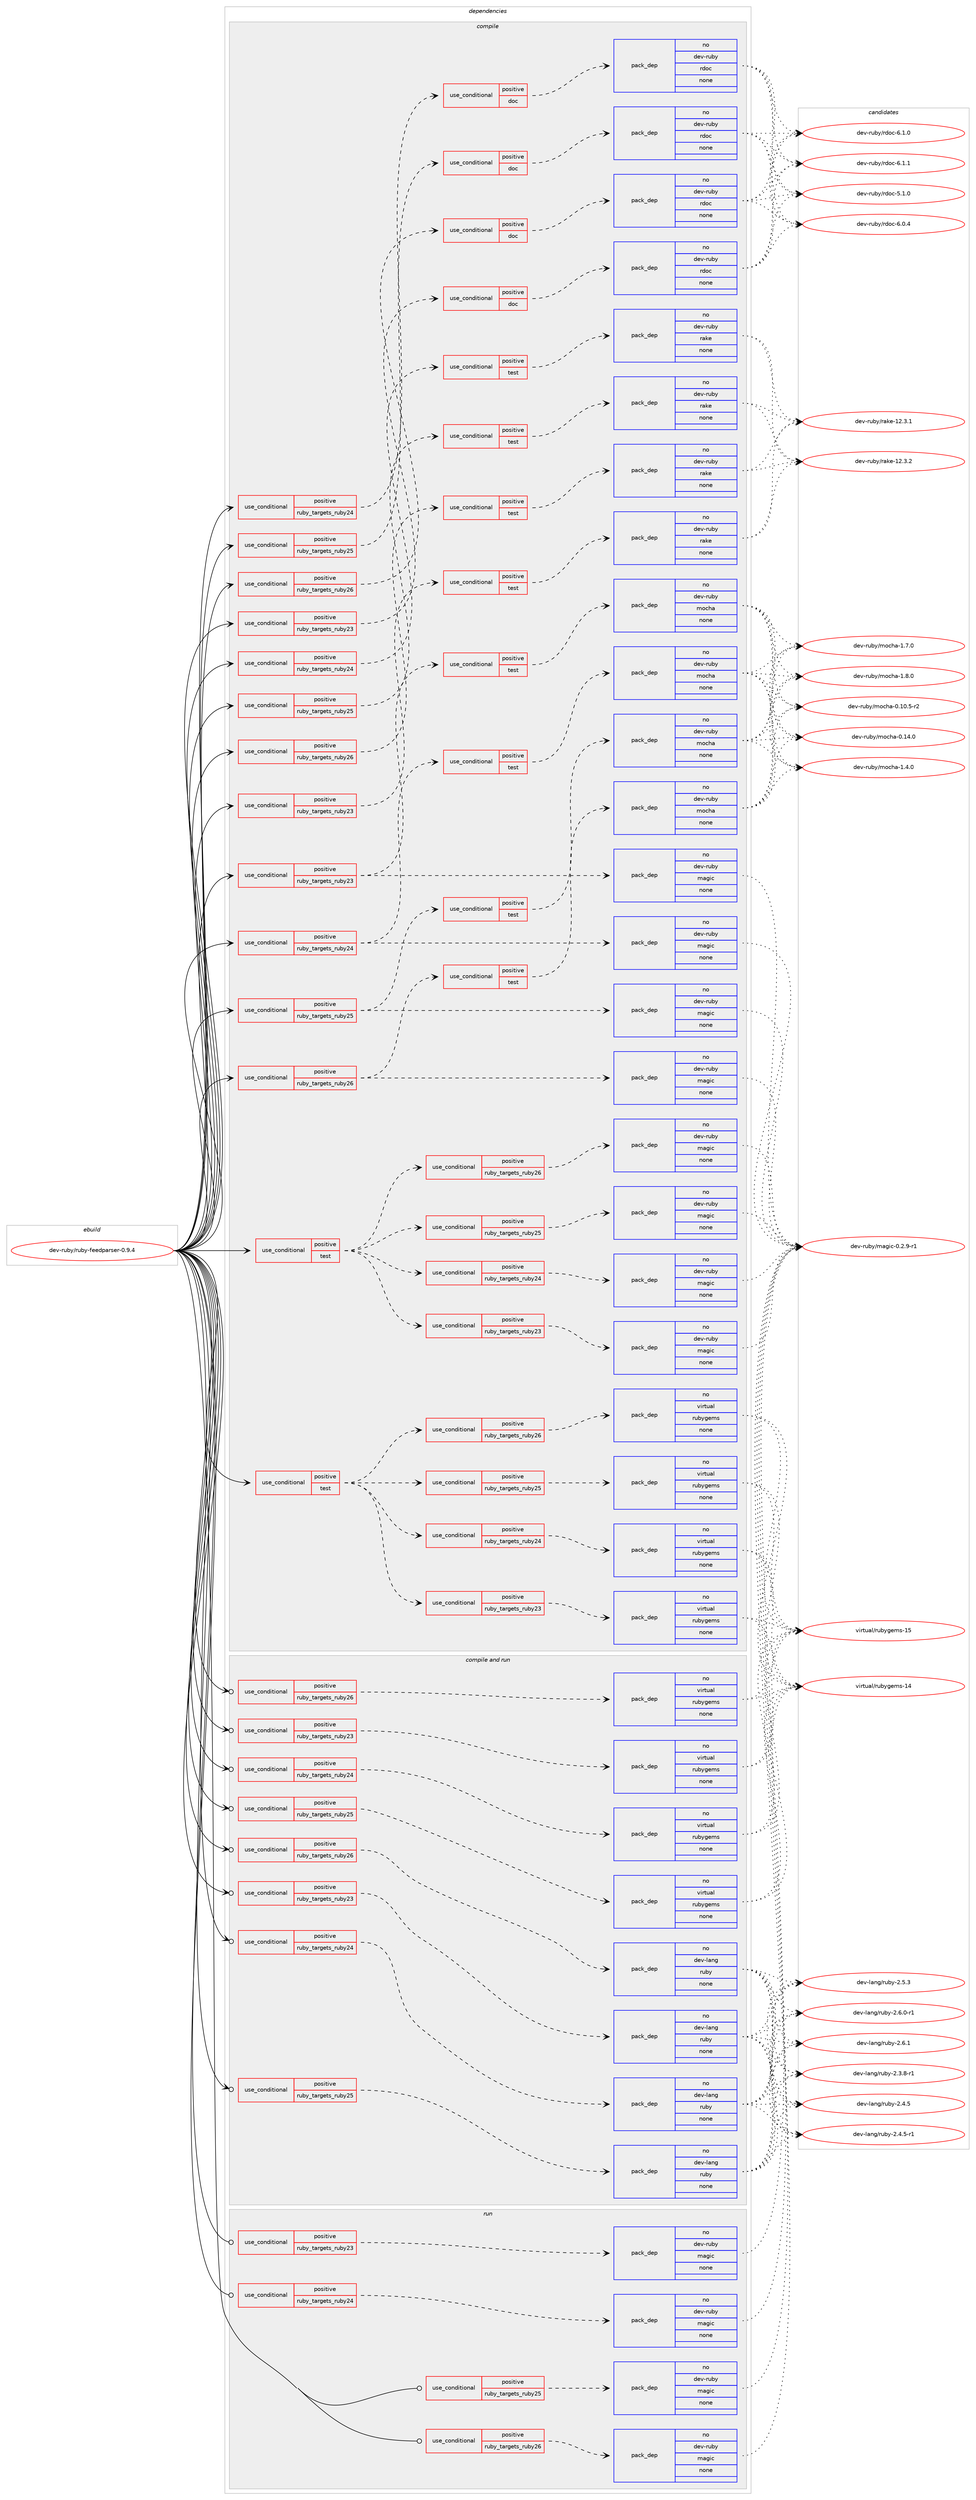digraph prolog {

# *************
# Graph options
# *************

newrank=true;
concentrate=true;
compound=true;
graph [rankdir=LR,fontname=Helvetica,fontsize=10,ranksep=1.5];#, ranksep=2.5, nodesep=0.2];
edge  [arrowhead=vee];
node  [fontname=Helvetica,fontsize=10];

# **********
# The ebuild
# **********

subgraph cluster_leftcol {
color=gray;
rank=same;
label=<<i>ebuild</i>>;
id [label="dev-ruby/ruby-feedparser-0.9.4", color=red, width=4, href="../dev-ruby/ruby-feedparser-0.9.4.svg"];
}

# ****************
# The dependencies
# ****************

subgraph cluster_midcol {
color=gray;
label=<<i>dependencies</i>>;
subgraph cluster_compile {
fillcolor="#eeeeee";
style=filled;
label=<<i>compile</i>>;
subgraph cond414966 {
dependency1522633 [label=<<TABLE BORDER="0" CELLBORDER="1" CELLSPACING="0" CELLPADDING="4"><TR><TD ROWSPAN="3" CELLPADDING="10">use_conditional</TD></TR><TR><TD>positive</TD></TR><TR><TD>ruby_targets_ruby23</TD></TR></TABLE>>, shape=none, color=red];
subgraph cond414967 {
dependency1522634 [label=<<TABLE BORDER="0" CELLBORDER="1" CELLSPACING="0" CELLPADDING="4"><TR><TD ROWSPAN="3" CELLPADDING="10">use_conditional</TD></TR><TR><TD>positive</TD></TR><TR><TD>doc</TD></TR></TABLE>>, shape=none, color=red];
subgraph pack1084161 {
dependency1522635 [label=<<TABLE BORDER="0" CELLBORDER="1" CELLSPACING="0" CELLPADDING="4" WIDTH="220"><TR><TD ROWSPAN="6" CELLPADDING="30">pack_dep</TD></TR><TR><TD WIDTH="110">no</TD></TR><TR><TD>dev-ruby</TD></TR><TR><TD>rdoc</TD></TR><TR><TD>none</TD></TR><TR><TD></TD></TR></TABLE>>, shape=none, color=blue];
}
dependency1522634:e -> dependency1522635:w [weight=20,style="dashed",arrowhead="vee"];
}
dependency1522633:e -> dependency1522634:w [weight=20,style="dashed",arrowhead="vee"];
}
id:e -> dependency1522633:w [weight=20,style="solid",arrowhead="vee"];
subgraph cond414968 {
dependency1522636 [label=<<TABLE BORDER="0" CELLBORDER="1" CELLSPACING="0" CELLPADDING="4"><TR><TD ROWSPAN="3" CELLPADDING="10">use_conditional</TD></TR><TR><TD>positive</TD></TR><TR><TD>ruby_targets_ruby23</TD></TR></TABLE>>, shape=none, color=red];
subgraph cond414969 {
dependency1522637 [label=<<TABLE BORDER="0" CELLBORDER="1" CELLSPACING="0" CELLPADDING="4"><TR><TD ROWSPAN="3" CELLPADDING="10">use_conditional</TD></TR><TR><TD>positive</TD></TR><TR><TD>test</TD></TR></TABLE>>, shape=none, color=red];
subgraph pack1084162 {
dependency1522638 [label=<<TABLE BORDER="0" CELLBORDER="1" CELLSPACING="0" CELLPADDING="4" WIDTH="220"><TR><TD ROWSPAN="6" CELLPADDING="30">pack_dep</TD></TR><TR><TD WIDTH="110">no</TD></TR><TR><TD>dev-ruby</TD></TR><TR><TD>rake</TD></TR><TR><TD>none</TD></TR><TR><TD></TD></TR></TABLE>>, shape=none, color=blue];
}
dependency1522637:e -> dependency1522638:w [weight=20,style="dashed",arrowhead="vee"];
}
dependency1522636:e -> dependency1522637:w [weight=20,style="dashed",arrowhead="vee"];
}
id:e -> dependency1522636:w [weight=20,style="solid",arrowhead="vee"];
subgraph cond414970 {
dependency1522639 [label=<<TABLE BORDER="0" CELLBORDER="1" CELLSPACING="0" CELLPADDING="4"><TR><TD ROWSPAN="3" CELLPADDING="10">use_conditional</TD></TR><TR><TD>positive</TD></TR><TR><TD>ruby_targets_ruby23</TD></TR></TABLE>>, shape=none, color=red];
subgraph pack1084163 {
dependency1522640 [label=<<TABLE BORDER="0" CELLBORDER="1" CELLSPACING="0" CELLPADDING="4" WIDTH="220"><TR><TD ROWSPAN="6" CELLPADDING="30">pack_dep</TD></TR><TR><TD WIDTH="110">no</TD></TR><TR><TD>dev-ruby</TD></TR><TR><TD>magic</TD></TR><TR><TD>none</TD></TR><TR><TD></TD></TR></TABLE>>, shape=none, color=blue];
}
dependency1522639:e -> dependency1522640:w [weight=20,style="dashed",arrowhead="vee"];
subgraph cond414971 {
dependency1522641 [label=<<TABLE BORDER="0" CELLBORDER="1" CELLSPACING="0" CELLPADDING="4"><TR><TD ROWSPAN="3" CELLPADDING="10">use_conditional</TD></TR><TR><TD>positive</TD></TR><TR><TD>test</TD></TR></TABLE>>, shape=none, color=red];
subgraph pack1084164 {
dependency1522642 [label=<<TABLE BORDER="0" CELLBORDER="1" CELLSPACING="0" CELLPADDING="4" WIDTH="220"><TR><TD ROWSPAN="6" CELLPADDING="30">pack_dep</TD></TR><TR><TD WIDTH="110">no</TD></TR><TR><TD>dev-ruby</TD></TR><TR><TD>mocha</TD></TR><TR><TD>none</TD></TR><TR><TD></TD></TR></TABLE>>, shape=none, color=blue];
}
dependency1522641:e -> dependency1522642:w [weight=20,style="dashed",arrowhead="vee"];
}
dependency1522639:e -> dependency1522641:w [weight=20,style="dashed",arrowhead="vee"];
}
id:e -> dependency1522639:w [weight=20,style="solid",arrowhead="vee"];
subgraph cond414972 {
dependency1522643 [label=<<TABLE BORDER="0" CELLBORDER="1" CELLSPACING="0" CELLPADDING="4"><TR><TD ROWSPAN="3" CELLPADDING="10">use_conditional</TD></TR><TR><TD>positive</TD></TR><TR><TD>ruby_targets_ruby24</TD></TR></TABLE>>, shape=none, color=red];
subgraph cond414973 {
dependency1522644 [label=<<TABLE BORDER="0" CELLBORDER="1" CELLSPACING="0" CELLPADDING="4"><TR><TD ROWSPAN="3" CELLPADDING="10">use_conditional</TD></TR><TR><TD>positive</TD></TR><TR><TD>doc</TD></TR></TABLE>>, shape=none, color=red];
subgraph pack1084165 {
dependency1522645 [label=<<TABLE BORDER="0" CELLBORDER="1" CELLSPACING="0" CELLPADDING="4" WIDTH="220"><TR><TD ROWSPAN="6" CELLPADDING="30">pack_dep</TD></TR><TR><TD WIDTH="110">no</TD></TR><TR><TD>dev-ruby</TD></TR><TR><TD>rdoc</TD></TR><TR><TD>none</TD></TR><TR><TD></TD></TR></TABLE>>, shape=none, color=blue];
}
dependency1522644:e -> dependency1522645:w [weight=20,style="dashed",arrowhead="vee"];
}
dependency1522643:e -> dependency1522644:w [weight=20,style="dashed",arrowhead="vee"];
}
id:e -> dependency1522643:w [weight=20,style="solid",arrowhead="vee"];
subgraph cond414974 {
dependency1522646 [label=<<TABLE BORDER="0" CELLBORDER="1" CELLSPACING="0" CELLPADDING="4"><TR><TD ROWSPAN="3" CELLPADDING="10">use_conditional</TD></TR><TR><TD>positive</TD></TR><TR><TD>ruby_targets_ruby24</TD></TR></TABLE>>, shape=none, color=red];
subgraph cond414975 {
dependency1522647 [label=<<TABLE BORDER="0" CELLBORDER="1" CELLSPACING="0" CELLPADDING="4"><TR><TD ROWSPAN="3" CELLPADDING="10">use_conditional</TD></TR><TR><TD>positive</TD></TR><TR><TD>test</TD></TR></TABLE>>, shape=none, color=red];
subgraph pack1084166 {
dependency1522648 [label=<<TABLE BORDER="0" CELLBORDER="1" CELLSPACING="0" CELLPADDING="4" WIDTH="220"><TR><TD ROWSPAN="6" CELLPADDING="30">pack_dep</TD></TR><TR><TD WIDTH="110">no</TD></TR><TR><TD>dev-ruby</TD></TR><TR><TD>rake</TD></TR><TR><TD>none</TD></TR><TR><TD></TD></TR></TABLE>>, shape=none, color=blue];
}
dependency1522647:e -> dependency1522648:w [weight=20,style="dashed",arrowhead="vee"];
}
dependency1522646:e -> dependency1522647:w [weight=20,style="dashed",arrowhead="vee"];
}
id:e -> dependency1522646:w [weight=20,style="solid",arrowhead="vee"];
subgraph cond414976 {
dependency1522649 [label=<<TABLE BORDER="0" CELLBORDER="1" CELLSPACING="0" CELLPADDING="4"><TR><TD ROWSPAN="3" CELLPADDING="10">use_conditional</TD></TR><TR><TD>positive</TD></TR><TR><TD>ruby_targets_ruby24</TD></TR></TABLE>>, shape=none, color=red];
subgraph pack1084167 {
dependency1522650 [label=<<TABLE BORDER="0" CELLBORDER="1" CELLSPACING="0" CELLPADDING="4" WIDTH="220"><TR><TD ROWSPAN="6" CELLPADDING="30">pack_dep</TD></TR><TR><TD WIDTH="110">no</TD></TR><TR><TD>dev-ruby</TD></TR><TR><TD>magic</TD></TR><TR><TD>none</TD></TR><TR><TD></TD></TR></TABLE>>, shape=none, color=blue];
}
dependency1522649:e -> dependency1522650:w [weight=20,style="dashed",arrowhead="vee"];
subgraph cond414977 {
dependency1522651 [label=<<TABLE BORDER="0" CELLBORDER="1" CELLSPACING="0" CELLPADDING="4"><TR><TD ROWSPAN="3" CELLPADDING="10">use_conditional</TD></TR><TR><TD>positive</TD></TR><TR><TD>test</TD></TR></TABLE>>, shape=none, color=red];
subgraph pack1084168 {
dependency1522652 [label=<<TABLE BORDER="0" CELLBORDER="1" CELLSPACING="0" CELLPADDING="4" WIDTH="220"><TR><TD ROWSPAN="6" CELLPADDING="30">pack_dep</TD></TR><TR><TD WIDTH="110">no</TD></TR><TR><TD>dev-ruby</TD></TR><TR><TD>mocha</TD></TR><TR><TD>none</TD></TR><TR><TD></TD></TR></TABLE>>, shape=none, color=blue];
}
dependency1522651:e -> dependency1522652:w [weight=20,style="dashed",arrowhead="vee"];
}
dependency1522649:e -> dependency1522651:w [weight=20,style="dashed",arrowhead="vee"];
}
id:e -> dependency1522649:w [weight=20,style="solid",arrowhead="vee"];
subgraph cond414978 {
dependency1522653 [label=<<TABLE BORDER="0" CELLBORDER="1" CELLSPACING="0" CELLPADDING="4"><TR><TD ROWSPAN="3" CELLPADDING="10">use_conditional</TD></TR><TR><TD>positive</TD></TR><TR><TD>ruby_targets_ruby25</TD></TR></TABLE>>, shape=none, color=red];
subgraph cond414979 {
dependency1522654 [label=<<TABLE BORDER="0" CELLBORDER="1" CELLSPACING="0" CELLPADDING="4"><TR><TD ROWSPAN="3" CELLPADDING="10">use_conditional</TD></TR><TR><TD>positive</TD></TR><TR><TD>doc</TD></TR></TABLE>>, shape=none, color=red];
subgraph pack1084169 {
dependency1522655 [label=<<TABLE BORDER="0" CELLBORDER="1" CELLSPACING="0" CELLPADDING="4" WIDTH="220"><TR><TD ROWSPAN="6" CELLPADDING="30">pack_dep</TD></TR><TR><TD WIDTH="110">no</TD></TR><TR><TD>dev-ruby</TD></TR><TR><TD>rdoc</TD></TR><TR><TD>none</TD></TR><TR><TD></TD></TR></TABLE>>, shape=none, color=blue];
}
dependency1522654:e -> dependency1522655:w [weight=20,style="dashed",arrowhead="vee"];
}
dependency1522653:e -> dependency1522654:w [weight=20,style="dashed",arrowhead="vee"];
}
id:e -> dependency1522653:w [weight=20,style="solid",arrowhead="vee"];
subgraph cond414980 {
dependency1522656 [label=<<TABLE BORDER="0" CELLBORDER="1" CELLSPACING="0" CELLPADDING="4"><TR><TD ROWSPAN="3" CELLPADDING="10">use_conditional</TD></TR><TR><TD>positive</TD></TR><TR><TD>ruby_targets_ruby25</TD></TR></TABLE>>, shape=none, color=red];
subgraph cond414981 {
dependency1522657 [label=<<TABLE BORDER="0" CELLBORDER="1" CELLSPACING="0" CELLPADDING="4"><TR><TD ROWSPAN="3" CELLPADDING="10">use_conditional</TD></TR><TR><TD>positive</TD></TR><TR><TD>test</TD></TR></TABLE>>, shape=none, color=red];
subgraph pack1084170 {
dependency1522658 [label=<<TABLE BORDER="0" CELLBORDER="1" CELLSPACING="0" CELLPADDING="4" WIDTH="220"><TR><TD ROWSPAN="6" CELLPADDING="30">pack_dep</TD></TR><TR><TD WIDTH="110">no</TD></TR><TR><TD>dev-ruby</TD></TR><TR><TD>rake</TD></TR><TR><TD>none</TD></TR><TR><TD></TD></TR></TABLE>>, shape=none, color=blue];
}
dependency1522657:e -> dependency1522658:w [weight=20,style="dashed",arrowhead="vee"];
}
dependency1522656:e -> dependency1522657:w [weight=20,style="dashed",arrowhead="vee"];
}
id:e -> dependency1522656:w [weight=20,style="solid",arrowhead="vee"];
subgraph cond414982 {
dependency1522659 [label=<<TABLE BORDER="0" CELLBORDER="1" CELLSPACING="0" CELLPADDING="4"><TR><TD ROWSPAN="3" CELLPADDING="10">use_conditional</TD></TR><TR><TD>positive</TD></TR><TR><TD>ruby_targets_ruby25</TD></TR></TABLE>>, shape=none, color=red];
subgraph pack1084171 {
dependency1522660 [label=<<TABLE BORDER="0" CELLBORDER="1" CELLSPACING="0" CELLPADDING="4" WIDTH="220"><TR><TD ROWSPAN="6" CELLPADDING="30">pack_dep</TD></TR><TR><TD WIDTH="110">no</TD></TR><TR><TD>dev-ruby</TD></TR><TR><TD>magic</TD></TR><TR><TD>none</TD></TR><TR><TD></TD></TR></TABLE>>, shape=none, color=blue];
}
dependency1522659:e -> dependency1522660:w [weight=20,style="dashed",arrowhead="vee"];
subgraph cond414983 {
dependency1522661 [label=<<TABLE BORDER="0" CELLBORDER="1" CELLSPACING="0" CELLPADDING="4"><TR><TD ROWSPAN="3" CELLPADDING="10">use_conditional</TD></TR><TR><TD>positive</TD></TR><TR><TD>test</TD></TR></TABLE>>, shape=none, color=red];
subgraph pack1084172 {
dependency1522662 [label=<<TABLE BORDER="0" CELLBORDER="1" CELLSPACING="0" CELLPADDING="4" WIDTH="220"><TR><TD ROWSPAN="6" CELLPADDING="30">pack_dep</TD></TR><TR><TD WIDTH="110">no</TD></TR><TR><TD>dev-ruby</TD></TR><TR><TD>mocha</TD></TR><TR><TD>none</TD></TR><TR><TD></TD></TR></TABLE>>, shape=none, color=blue];
}
dependency1522661:e -> dependency1522662:w [weight=20,style="dashed",arrowhead="vee"];
}
dependency1522659:e -> dependency1522661:w [weight=20,style="dashed",arrowhead="vee"];
}
id:e -> dependency1522659:w [weight=20,style="solid",arrowhead="vee"];
subgraph cond414984 {
dependency1522663 [label=<<TABLE BORDER="0" CELLBORDER="1" CELLSPACING="0" CELLPADDING="4"><TR><TD ROWSPAN="3" CELLPADDING="10">use_conditional</TD></TR><TR><TD>positive</TD></TR><TR><TD>ruby_targets_ruby26</TD></TR></TABLE>>, shape=none, color=red];
subgraph cond414985 {
dependency1522664 [label=<<TABLE BORDER="0" CELLBORDER="1" CELLSPACING="0" CELLPADDING="4"><TR><TD ROWSPAN="3" CELLPADDING="10">use_conditional</TD></TR><TR><TD>positive</TD></TR><TR><TD>doc</TD></TR></TABLE>>, shape=none, color=red];
subgraph pack1084173 {
dependency1522665 [label=<<TABLE BORDER="0" CELLBORDER="1" CELLSPACING="0" CELLPADDING="4" WIDTH="220"><TR><TD ROWSPAN="6" CELLPADDING="30">pack_dep</TD></TR><TR><TD WIDTH="110">no</TD></TR><TR><TD>dev-ruby</TD></TR><TR><TD>rdoc</TD></TR><TR><TD>none</TD></TR><TR><TD></TD></TR></TABLE>>, shape=none, color=blue];
}
dependency1522664:e -> dependency1522665:w [weight=20,style="dashed",arrowhead="vee"];
}
dependency1522663:e -> dependency1522664:w [weight=20,style="dashed",arrowhead="vee"];
}
id:e -> dependency1522663:w [weight=20,style="solid",arrowhead="vee"];
subgraph cond414986 {
dependency1522666 [label=<<TABLE BORDER="0" CELLBORDER="1" CELLSPACING="0" CELLPADDING="4"><TR><TD ROWSPAN="3" CELLPADDING="10">use_conditional</TD></TR><TR><TD>positive</TD></TR><TR><TD>ruby_targets_ruby26</TD></TR></TABLE>>, shape=none, color=red];
subgraph cond414987 {
dependency1522667 [label=<<TABLE BORDER="0" CELLBORDER="1" CELLSPACING="0" CELLPADDING="4"><TR><TD ROWSPAN="3" CELLPADDING="10">use_conditional</TD></TR><TR><TD>positive</TD></TR><TR><TD>test</TD></TR></TABLE>>, shape=none, color=red];
subgraph pack1084174 {
dependency1522668 [label=<<TABLE BORDER="0" CELLBORDER="1" CELLSPACING="0" CELLPADDING="4" WIDTH="220"><TR><TD ROWSPAN="6" CELLPADDING="30">pack_dep</TD></TR><TR><TD WIDTH="110">no</TD></TR><TR><TD>dev-ruby</TD></TR><TR><TD>rake</TD></TR><TR><TD>none</TD></TR><TR><TD></TD></TR></TABLE>>, shape=none, color=blue];
}
dependency1522667:e -> dependency1522668:w [weight=20,style="dashed",arrowhead="vee"];
}
dependency1522666:e -> dependency1522667:w [weight=20,style="dashed",arrowhead="vee"];
}
id:e -> dependency1522666:w [weight=20,style="solid",arrowhead="vee"];
subgraph cond414988 {
dependency1522669 [label=<<TABLE BORDER="0" CELLBORDER="1" CELLSPACING="0" CELLPADDING="4"><TR><TD ROWSPAN="3" CELLPADDING="10">use_conditional</TD></TR><TR><TD>positive</TD></TR><TR><TD>ruby_targets_ruby26</TD></TR></TABLE>>, shape=none, color=red];
subgraph pack1084175 {
dependency1522670 [label=<<TABLE BORDER="0" CELLBORDER="1" CELLSPACING="0" CELLPADDING="4" WIDTH="220"><TR><TD ROWSPAN="6" CELLPADDING="30">pack_dep</TD></TR><TR><TD WIDTH="110">no</TD></TR><TR><TD>dev-ruby</TD></TR><TR><TD>magic</TD></TR><TR><TD>none</TD></TR><TR><TD></TD></TR></TABLE>>, shape=none, color=blue];
}
dependency1522669:e -> dependency1522670:w [weight=20,style="dashed",arrowhead="vee"];
subgraph cond414989 {
dependency1522671 [label=<<TABLE BORDER="0" CELLBORDER="1" CELLSPACING="0" CELLPADDING="4"><TR><TD ROWSPAN="3" CELLPADDING="10">use_conditional</TD></TR><TR><TD>positive</TD></TR><TR><TD>test</TD></TR></TABLE>>, shape=none, color=red];
subgraph pack1084176 {
dependency1522672 [label=<<TABLE BORDER="0" CELLBORDER="1" CELLSPACING="0" CELLPADDING="4" WIDTH="220"><TR><TD ROWSPAN="6" CELLPADDING="30">pack_dep</TD></TR><TR><TD WIDTH="110">no</TD></TR><TR><TD>dev-ruby</TD></TR><TR><TD>mocha</TD></TR><TR><TD>none</TD></TR><TR><TD></TD></TR></TABLE>>, shape=none, color=blue];
}
dependency1522671:e -> dependency1522672:w [weight=20,style="dashed",arrowhead="vee"];
}
dependency1522669:e -> dependency1522671:w [weight=20,style="dashed",arrowhead="vee"];
}
id:e -> dependency1522669:w [weight=20,style="solid",arrowhead="vee"];
subgraph cond414990 {
dependency1522673 [label=<<TABLE BORDER="0" CELLBORDER="1" CELLSPACING="0" CELLPADDING="4"><TR><TD ROWSPAN="3" CELLPADDING="10">use_conditional</TD></TR><TR><TD>positive</TD></TR><TR><TD>test</TD></TR></TABLE>>, shape=none, color=red];
subgraph cond414991 {
dependency1522674 [label=<<TABLE BORDER="0" CELLBORDER="1" CELLSPACING="0" CELLPADDING="4"><TR><TD ROWSPAN="3" CELLPADDING="10">use_conditional</TD></TR><TR><TD>positive</TD></TR><TR><TD>ruby_targets_ruby23</TD></TR></TABLE>>, shape=none, color=red];
subgraph pack1084177 {
dependency1522675 [label=<<TABLE BORDER="0" CELLBORDER="1" CELLSPACING="0" CELLPADDING="4" WIDTH="220"><TR><TD ROWSPAN="6" CELLPADDING="30">pack_dep</TD></TR><TR><TD WIDTH="110">no</TD></TR><TR><TD>dev-ruby</TD></TR><TR><TD>magic</TD></TR><TR><TD>none</TD></TR><TR><TD></TD></TR></TABLE>>, shape=none, color=blue];
}
dependency1522674:e -> dependency1522675:w [weight=20,style="dashed",arrowhead="vee"];
}
dependency1522673:e -> dependency1522674:w [weight=20,style="dashed",arrowhead="vee"];
subgraph cond414992 {
dependency1522676 [label=<<TABLE BORDER="0" CELLBORDER="1" CELLSPACING="0" CELLPADDING="4"><TR><TD ROWSPAN="3" CELLPADDING="10">use_conditional</TD></TR><TR><TD>positive</TD></TR><TR><TD>ruby_targets_ruby24</TD></TR></TABLE>>, shape=none, color=red];
subgraph pack1084178 {
dependency1522677 [label=<<TABLE BORDER="0" CELLBORDER="1" CELLSPACING="0" CELLPADDING="4" WIDTH="220"><TR><TD ROWSPAN="6" CELLPADDING="30">pack_dep</TD></TR><TR><TD WIDTH="110">no</TD></TR><TR><TD>dev-ruby</TD></TR><TR><TD>magic</TD></TR><TR><TD>none</TD></TR><TR><TD></TD></TR></TABLE>>, shape=none, color=blue];
}
dependency1522676:e -> dependency1522677:w [weight=20,style="dashed",arrowhead="vee"];
}
dependency1522673:e -> dependency1522676:w [weight=20,style="dashed",arrowhead="vee"];
subgraph cond414993 {
dependency1522678 [label=<<TABLE BORDER="0" CELLBORDER="1" CELLSPACING="0" CELLPADDING="4"><TR><TD ROWSPAN="3" CELLPADDING="10">use_conditional</TD></TR><TR><TD>positive</TD></TR><TR><TD>ruby_targets_ruby25</TD></TR></TABLE>>, shape=none, color=red];
subgraph pack1084179 {
dependency1522679 [label=<<TABLE BORDER="0" CELLBORDER="1" CELLSPACING="0" CELLPADDING="4" WIDTH="220"><TR><TD ROWSPAN="6" CELLPADDING="30">pack_dep</TD></TR><TR><TD WIDTH="110">no</TD></TR><TR><TD>dev-ruby</TD></TR><TR><TD>magic</TD></TR><TR><TD>none</TD></TR><TR><TD></TD></TR></TABLE>>, shape=none, color=blue];
}
dependency1522678:e -> dependency1522679:w [weight=20,style="dashed",arrowhead="vee"];
}
dependency1522673:e -> dependency1522678:w [weight=20,style="dashed",arrowhead="vee"];
subgraph cond414994 {
dependency1522680 [label=<<TABLE BORDER="0" CELLBORDER="1" CELLSPACING="0" CELLPADDING="4"><TR><TD ROWSPAN="3" CELLPADDING="10">use_conditional</TD></TR><TR><TD>positive</TD></TR><TR><TD>ruby_targets_ruby26</TD></TR></TABLE>>, shape=none, color=red];
subgraph pack1084180 {
dependency1522681 [label=<<TABLE BORDER="0" CELLBORDER="1" CELLSPACING="0" CELLPADDING="4" WIDTH="220"><TR><TD ROWSPAN="6" CELLPADDING="30">pack_dep</TD></TR><TR><TD WIDTH="110">no</TD></TR><TR><TD>dev-ruby</TD></TR><TR><TD>magic</TD></TR><TR><TD>none</TD></TR><TR><TD></TD></TR></TABLE>>, shape=none, color=blue];
}
dependency1522680:e -> dependency1522681:w [weight=20,style="dashed",arrowhead="vee"];
}
dependency1522673:e -> dependency1522680:w [weight=20,style="dashed",arrowhead="vee"];
}
id:e -> dependency1522673:w [weight=20,style="solid",arrowhead="vee"];
subgraph cond414995 {
dependency1522682 [label=<<TABLE BORDER="0" CELLBORDER="1" CELLSPACING="0" CELLPADDING="4"><TR><TD ROWSPAN="3" CELLPADDING="10">use_conditional</TD></TR><TR><TD>positive</TD></TR><TR><TD>test</TD></TR></TABLE>>, shape=none, color=red];
subgraph cond414996 {
dependency1522683 [label=<<TABLE BORDER="0" CELLBORDER="1" CELLSPACING="0" CELLPADDING="4"><TR><TD ROWSPAN="3" CELLPADDING="10">use_conditional</TD></TR><TR><TD>positive</TD></TR><TR><TD>ruby_targets_ruby23</TD></TR></TABLE>>, shape=none, color=red];
subgraph pack1084181 {
dependency1522684 [label=<<TABLE BORDER="0" CELLBORDER="1" CELLSPACING="0" CELLPADDING="4" WIDTH="220"><TR><TD ROWSPAN="6" CELLPADDING="30">pack_dep</TD></TR><TR><TD WIDTH="110">no</TD></TR><TR><TD>virtual</TD></TR><TR><TD>rubygems</TD></TR><TR><TD>none</TD></TR><TR><TD></TD></TR></TABLE>>, shape=none, color=blue];
}
dependency1522683:e -> dependency1522684:w [weight=20,style="dashed",arrowhead="vee"];
}
dependency1522682:e -> dependency1522683:w [weight=20,style="dashed",arrowhead="vee"];
subgraph cond414997 {
dependency1522685 [label=<<TABLE BORDER="0" CELLBORDER="1" CELLSPACING="0" CELLPADDING="4"><TR><TD ROWSPAN="3" CELLPADDING="10">use_conditional</TD></TR><TR><TD>positive</TD></TR><TR><TD>ruby_targets_ruby24</TD></TR></TABLE>>, shape=none, color=red];
subgraph pack1084182 {
dependency1522686 [label=<<TABLE BORDER="0" CELLBORDER="1" CELLSPACING="0" CELLPADDING="4" WIDTH="220"><TR><TD ROWSPAN="6" CELLPADDING="30">pack_dep</TD></TR><TR><TD WIDTH="110">no</TD></TR><TR><TD>virtual</TD></TR><TR><TD>rubygems</TD></TR><TR><TD>none</TD></TR><TR><TD></TD></TR></TABLE>>, shape=none, color=blue];
}
dependency1522685:e -> dependency1522686:w [weight=20,style="dashed",arrowhead="vee"];
}
dependency1522682:e -> dependency1522685:w [weight=20,style="dashed",arrowhead="vee"];
subgraph cond414998 {
dependency1522687 [label=<<TABLE BORDER="0" CELLBORDER="1" CELLSPACING="0" CELLPADDING="4"><TR><TD ROWSPAN="3" CELLPADDING="10">use_conditional</TD></TR><TR><TD>positive</TD></TR><TR><TD>ruby_targets_ruby25</TD></TR></TABLE>>, shape=none, color=red];
subgraph pack1084183 {
dependency1522688 [label=<<TABLE BORDER="0" CELLBORDER="1" CELLSPACING="0" CELLPADDING="4" WIDTH="220"><TR><TD ROWSPAN="6" CELLPADDING="30">pack_dep</TD></TR><TR><TD WIDTH="110">no</TD></TR><TR><TD>virtual</TD></TR><TR><TD>rubygems</TD></TR><TR><TD>none</TD></TR><TR><TD></TD></TR></TABLE>>, shape=none, color=blue];
}
dependency1522687:e -> dependency1522688:w [weight=20,style="dashed",arrowhead="vee"];
}
dependency1522682:e -> dependency1522687:w [weight=20,style="dashed",arrowhead="vee"];
subgraph cond414999 {
dependency1522689 [label=<<TABLE BORDER="0" CELLBORDER="1" CELLSPACING="0" CELLPADDING="4"><TR><TD ROWSPAN="3" CELLPADDING="10">use_conditional</TD></TR><TR><TD>positive</TD></TR><TR><TD>ruby_targets_ruby26</TD></TR></TABLE>>, shape=none, color=red];
subgraph pack1084184 {
dependency1522690 [label=<<TABLE BORDER="0" CELLBORDER="1" CELLSPACING="0" CELLPADDING="4" WIDTH="220"><TR><TD ROWSPAN="6" CELLPADDING="30">pack_dep</TD></TR><TR><TD WIDTH="110">no</TD></TR><TR><TD>virtual</TD></TR><TR><TD>rubygems</TD></TR><TR><TD>none</TD></TR><TR><TD></TD></TR></TABLE>>, shape=none, color=blue];
}
dependency1522689:e -> dependency1522690:w [weight=20,style="dashed",arrowhead="vee"];
}
dependency1522682:e -> dependency1522689:w [weight=20,style="dashed",arrowhead="vee"];
}
id:e -> dependency1522682:w [weight=20,style="solid",arrowhead="vee"];
}
subgraph cluster_compileandrun {
fillcolor="#eeeeee";
style=filled;
label=<<i>compile and run</i>>;
subgraph cond415000 {
dependency1522691 [label=<<TABLE BORDER="0" CELLBORDER="1" CELLSPACING="0" CELLPADDING="4"><TR><TD ROWSPAN="3" CELLPADDING="10">use_conditional</TD></TR><TR><TD>positive</TD></TR><TR><TD>ruby_targets_ruby23</TD></TR></TABLE>>, shape=none, color=red];
subgraph pack1084185 {
dependency1522692 [label=<<TABLE BORDER="0" CELLBORDER="1" CELLSPACING="0" CELLPADDING="4" WIDTH="220"><TR><TD ROWSPAN="6" CELLPADDING="30">pack_dep</TD></TR><TR><TD WIDTH="110">no</TD></TR><TR><TD>dev-lang</TD></TR><TR><TD>ruby</TD></TR><TR><TD>none</TD></TR><TR><TD></TD></TR></TABLE>>, shape=none, color=blue];
}
dependency1522691:e -> dependency1522692:w [weight=20,style="dashed",arrowhead="vee"];
}
id:e -> dependency1522691:w [weight=20,style="solid",arrowhead="odotvee"];
subgraph cond415001 {
dependency1522693 [label=<<TABLE BORDER="0" CELLBORDER="1" CELLSPACING="0" CELLPADDING="4"><TR><TD ROWSPAN="3" CELLPADDING="10">use_conditional</TD></TR><TR><TD>positive</TD></TR><TR><TD>ruby_targets_ruby23</TD></TR></TABLE>>, shape=none, color=red];
subgraph pack1084186 {
dependency1522694 [label=<<TABLE BORDER="0" CELLBORDER="1" CELLSPACING="0" CELLPADDING="4" WIDTH="220"><TR><TD ROWSPAN="6" CELLPADDING="30">pack_dep</TD></TR><TR><TD WIDTH="110">no</TD></TR><TR><TD>virtual</TD></TR><TR><TD>rubygems</TD></TR><TR><TD>none</TD></TR><TR><TD></TD></TR></TABLE>>, shape=none, color=blue];
}
dependency1522693:e -> dependency1522694:w [weight=20,style="dashed",arrowhead="vee"];
}
id:e -> dependency1522693:w [weight=20,style="solid",arrowhead="odotvee"];
subgraph cond415002 {
dependency1522695 [label=<<TABLE BORDER="0" CELLBORDER="1" CELLSPACING="0" CELLPADDING="4"><TR><TD ROWSPAN="3" CELLPADDING="10">use_conditional</TD></TR><TR><TD>positive</TD></TR><TR><TD>ruby_targets_ruby24</TD></TR></TABLE>>, shape=none, color=red];
subgraph pack1084187 {
dependency1522696 [label=<<TABLE BORDER="0" CELLBORDER="1" CELLSPACING="0" CELLPADDING="4" WIDTH="220"><TR><TD ROWSPAN="6" CELLPADDING="30">pack_dep</TD></TR><TR><TD WIDTH="110">no</TD></TR><TR><TD>dev-lang</TD></TR><TR><TD>ruby</TD></TR><TR><TD>none</TD></TR><TR><TD></TD></TR></TABLE>>, shape=none, color=blue];
}
dependency1522695:e -> dependency1522696:w [weight=20,style="dashed",arrowhead="vee"];
}
id:e -> dependency1522695:w [weight=20,style="solid",arrowhead="odotvee"];
subgraph cond415003 {
dependency1522697 [label=<<TABLE BORDER="0" CELLBORDER="1" CELLSPACING="0" CELLPADDING="4"><TR><TD ROWSPAN="3" CELLPADDING="10">use_conditional</TD></TR><TR><TD>positive</TD></TR><TR><TD>ruby_targets_ruby24</TD></TR></TABLE>>, shape=none, color=red];
subgraph pack1084188 {
dependency1522698 [label=<<TABLE BORDER="0" CELLBORDER="1" CELLSPACING="0" CELLPADDING="4" WIDTH="220"><TR><TD ROWSPAN="6" CELLPADDING="30">pack_dep</TD></TR><TR><TD WIDTH="110">no</TD></TR><TR><TD>virtual</TD></TR><TR><TD>rubygems</TD></TR><TR><TD>none</TD></TR><TR><TD></TD></TR></TABLE>>, shape=none, color=blue];
}
dependency1522697:e -> dependency1522698:w [weight=20,style="dashed",arrowhead="vee"];
}
id:e -> dependency1522697:w [weight=20,style="solid",arrowhead="odotvee"];
subgraph cond415004 {
dependency1522699 [label=<<TABLE BORDER="0" CELLBORDER="1" CELLSPACING="0" CELLPADDING="4"><TR><TD ROWSPAN="3" CELLPADDING="10">use_conditional</TD></TR><TR><TD>positive</TD></TR><TR><TD>ruby_targets_ruby25</TD></TR></TABLE>>, shape=none, color=red];
subgraph pack1084189 {
dependency1522700 [label=<<TABLE BORDER="0" CELLBORDER="1" CELLSPACING="0" CELLPADDING="4" WIDTH="220"><TR><TD ROWSPAN="6" CELLPADDING="30">pack_dep</TD></TR><TR><TD WIDTH="110">no</TD></TR><TR><TD>dev-lang</TD></TR><TR><TD>ruby</TD></TR><TR><TD>none</TD></TR><TR><TD></TD></TR></TABLE>>, shape=none, color=blue];
}
dependency1522699:e -> dependency1522700:w [weight=20,style="dashed",arrowhead="vee"];
}
id:e -> dependency1522699:w [weight=20,style="solid",arrowhead="odotvee"];
subgraph cond415005 {
dependency1522701 [label=<<TABLE BORDER="0" CELLBORDER="1" CELLSPACING="0" CELLPADDING="4"><TR><TD ROWSPAN="3" CELLPADDING="10">use_conditional</TD></TR><TR><TD>positive</TD></TR><TR><TD>ruby_targets_ruby25</TD></TR></TABLE>>, shape=none, color=red];
subgraph pack1084190 {
dependency1522702 [label=<<TABLE BORDER="0" CELLBORDER="1" CELLSPACING="0" CELLPADDING="4" WIDTH="220"><TR><TD ROWSPAN="6" CELLPADDING="30">pack_dep</TD></TR><TR><TD WIDTH="110">no</TD></TR><TR><TD>virtual</TD></TR><TR><TD>rubygems</TD></TR><TR><TD>none</TD></TR><TR><TD></TD></TR></TABLE>>, shape=none, color=blue];
}
dependency1522701:e -> dependency1522702:w [weight=20,style="dashed",arrowhead="vee"];
}
id:e -> dependency1522701:w [weight=20,style="solid",arrowhead="odotvee"];
subgraph cond415006 {
dependency1522703 [label=<<TABLE BORDER="0" CELLBORDER="1" CELLSPACING="0" CELLPADDING="4"><TR><TD ROWSPAN="3" CELLPADDING="10">use_conditional</TD></TR><TR><TD>positive</TD></TR><TR><TD>ruby_targets_ruby26</TD></TR></TABLE>>, shape=none, color=red];
subgraph pack1084191 {
dependency1522704 [label=<<TABLE BORDER="0" CELLBORDER="1" CELLSPACING="0" CELLPADDING="4" WIDTH="220"><TR><TD ROWSPAN="6" CELLPADDING="30">pack_dep</TD></TR><TR><TD WIDTH="110">no</TD></TR><TR><TD>dev-lang</TD></TR><TR><TD>ruby</TD></TR><TR><TD>none</TD></TR><TR><TD></TD></TR></TABLE>>, shape=none, color=blue];
}
dependency1522703:e -> dependency1522704:w [weight=20,style="dashed",arrowhead="vee"];
}
id:e -> dependency1522703:w [weight=20,style="solid",arrowhead="odotvee"];
subgraph cond415007 {
dependency1522705 [label=<<TABLE BORDER="0" CELLBORDER="1" CELLSPACING="0" CELLPADDING="4"><TR><TD ROWSPAN="3" CELLPADDING="10">use_conditional</TD></TR><TR><TD>positive</TD></TR><TR><TD>ruby_targets_ruby26</TD></TR></TABLE>>, shape=none, color=red];
subgraph pack1084192 {
dependency1522706 [label=<<TABLE BORDER="0" CELLBORDER="1" CELLSPACING="0" CELLPADDING="4" WIDTH="220"><TR><TD ROWSPAN="6" CELLPADDING="30">pack_dep</TD></TR><TR><TD WIDTH="110">no</TD></TR><TR><TD>virtual</TD></TR><TR><TD>rubygems</TD></TR><TR><TD>none</TD></TR><TR><TD></TD></TR></TABLE>>, shape=none, color=blue];
}
dependency1522705:e -> dependency1522706:w [weight=20,style="dashed",arrowhead="vee"];
}
id:e -> dependency1522705:w [weight=20,style="solid",arrowhead="odotvee"];
}
subgraph cluster_run {
fillcolor="#eeeeee";
style=filled;
label=<<i>run</i>>;
subgraph cond415008 {
dependency1522707 [label=<<TABLE BORDER="0" CELLBORDER="1" CELLSPACING="0" CELLPADDING="4"><TR><TD ROWSPAN="3" CELLPADDING="10">use_conditional</TD></TR><TR><TD>positive</TD></TR><TR><TD>ruby_targets_ruby23</TD></TR></TABLE>>, shape=none, color=red];
subgraph pack1084193 {
dependency1522708 [label=<<TABLE BORDER="0" CELLBORDER="1" CELLSPACING="0" CELLPADDING="4" WIDTH="220"><TR><TD ROWSPAN="6" CELLPADDING="30">pack_dep</TD></TR><TR><TD WIDTH="110">no</TD></TR><TR><TD>dev-ruby</TD></TR><TR><TD>magic</TD></TR><TR><TD>none</TD></TR><TR><TD></TD></TR></TABLE>>, shape=none, color=blue];
}
dependency1522707:e -> dependency1522708:w [weight=20,style="dashed",arrowhead="vee"];
}
id:e -> dependency1522707:w [weight=20,style="solid",arrowhead="odot"];
subgraph cond415009 {
dependency1522709 [label=<<TABLE BORDER="0" CELLBORDER="1" CELLSPACING="0" CELLPADDING="4"><TR><TD ROWSPAN="3" CELLPADDING="10">use_conditional</TD></TR><TR><TD>positive</TD></TR><TR><TD>ruby_targets_ruby24</TD></TR></TABLE>>, shape=none, color=red];
subgraph pack1084194 {
dependency1522710 [label=<<TABLE BORDER="0" CELLBORDER="1" CELLSPACING="0" CELLPADDING="4" WIDTH="220"><TR><TD ROWSPAN="6" CELLPADDING="30">pack_dep</TD></TR><TR><TD WIDTH="110">no</TD></TR><TR><TD>dev-ruby</TD></TR><TR><TD>magic</TD></TR><TR><TD>none</TD></TR><TR><TD></TD></TR></TABLE>>, shape=none, color=blue];
}
dependency1522709:e -> dependency1522710:w [weight=20,style="dashed",arrowhead="vee"];
}
id:e -> dependency1522709:w [weight=20,style="solid",arrowhead="odot"];
subgraph cond415010 {
dependency1522711 [label=<<TABLE BORDER="0" CELLBORDER="1" CELLSPACING="0" CELLPADDING="4"><TR><TD ROWSPAN="3" CELLPADDING="10">use_conditional</TD></TR><TR><TD>positive</TD></TR><TR><TD>ruby_targets_ruby25</TD></TR></TABLE>>, shape=none, color=red];
subgraph pack1084195 {
dependency1522712 [label=<<TABLE BORDER="0" CELLBORDER="1" CELLSPACING="0" CELLPADDING="4" WIDTH="220"><TR><TD ROWSPAN="6" CELLPADDING="30">pack_dep</TD></TR><TR><TD WIDTH="110">no</TD></TR><TR><TD>dev-ruby</TD></TR><TR><TD>magic</TD></TR><TR><TD>none</TD></TR><TR><TD></TD></TR></TABLE>>, shape=none, color=blue];
}
dependency1522711:e -> dependency1522712:w [weight=20,style="dashed",arrowhead="vee"];
}
id:e -> dependency1522711:w [weight=20,style="solid",arrowhead="odot"];
subgraph cond415011 {
dependency1522713 [label=<<TABLE BORDER="0" CELLBORDER="1" CELLSPACING="0" CELLPADDING="4"><TR><TD ROWSPAN="3" CELLPADDING="10">use_conditional</TD></TR><TR><TD>positive</TD></TR><TR><TD>ruby_targets_ruby26</TD></TR></TABLE>>, shape=none, color=red];
subgraph pack1084196 {
dependency1522714 [label=<<TABLE BORDER="0" CELLBORDER="1" CELLSPACING="0" CELLPADDING="4" WIDTH="220"><TR><TD ROWSPAN="6" CELLPADDING="30">pack_dep</TD></TR><TR><TD WIDTH="110">no</TD></TR><TR><TD>dev-ruby</TD></TR><TR><TD>magic</TD></TR><TR><TD>none</TD></TR><TR><TD></TD></TR></TABLE>>, shape=none, color=blue];
}
dependency1522713:e -> dependency1522714:w [weight=20,style="dashed",arrowhead="vee"];
}
id:e -> dependency1522713:w [weight=20,style="solid",arrowhead="odot"];
}
}

# **************
# The candidates
# **************

subgraph cluster_choices {
rank=same;
color=gray;
label=<<i>candidates</i>>;

subgraph choice1084161 {
color=black;
nodesep=1;
choice10010111845114117981214711410011199455346494648 [label="dev-ruby/rdoc-5.1.0", color=red, width=4,href="../dev-ruby/rdoc-5.1.0.svg"];
choice10010111845114117981214711410011199455446484652 [label="dev-ruby/rdoc-6.0.4", color=red, width=4,href="../dev-ruby/rdoc-6.0.4.svg"];
choice10010111845114117981214711410011199455446494648 [label="dev-ruby/rdoc-6.1.0", color=red, width=4,href="../dev-ruby/rdoc-6.1.0.svg"];
choice10010111845114117981214711410011199455446494649 [label="dev-ruby/rdoc-6.1.1", color=red, width=4,href="../dev-ruby/rdoc-6.1.1.svg"];
dependency1522635:e -> choice10010111845114117981214711410011199455346494648:w [style=dotted,weight="100"];
dependency1522635:e -> choice10010111845114117981214711410011199455446484652:w [style=dotted,weight="100"];
dependency1522635:e -> choice10010111845114117981214711410011199455446494648:w [style=dotted,weight="100"];
dependency1522635:e -> choice10010111845114117981214711410011199455446494649:w [style=dotted,weight="100"];
}
subgraph choice1084162 {
color=black;
nodesep=1;
choice1001011184511411798121471149710710145495046514649 [label="dev-ruby/rake-12.3.1", color=red, width=4,href="../dev-ruby/rake-12.3.1.svg"];
choice1001011184511411798121471149710710145495046514650 [label="dev-ruby/rake-12.3.2", color=red, width=4,href="../dev-ruby/rake-12.3.2.svg"];
dependency1522638:e -> choice1001011184511411798121471149710710145495046514649:w [style=dotted,weight="100"];
dependency1522638:e -> choice1001011184511411798121471149710710145495046514650:w [style=dotted,weight="100"];
}
subgraph choice1084163 {
color=black;
nodesep=1;
choice10010111845114117981214710997103105994548465046574511449 [label="dev-ruby/magic-0.2.9-r1", color=red, width=4,href="../dev-ruby/magic-0.2.9-r1.svg"];
dependency1522640:e -> choice10010111845114117981214710997103105994548465046574511449:w [style=dotted,weight="100"];
}
subgraph choice1084164 {
color=black;
nodesep=1;
choice1001011184511411798121471091119910497454846494846534511450 [label="dev-ruby/mocha-0.10.5-r2", color=red, width=4,href="../dev-ruby/mocha-0.10.5-r2.svg"];
choice100101118451141179812147109111991049745484649524648 [label="dev-ruby/mocha-0.14.0", color=red, width=4,href="../dev-ruby/mocha-0.14.0.svg"];
choice1001011184511411798121471091119910497454946524648 [label="dev-ruby/mocha-1.4.0", color=red, width=4,href="../dev-ruby/mocha-1.4.0.svg"];
choice1001011184511411798121471091119910497454946554648 [label="dev-ruby/mocha-1.7.0", color=red, width=4,href="../dev-ruby/mocha-1.7.0.svg"];
choice1001011184511411798121471091119910497454946564648 [label="dev-ruby/mocha-1.8.0", color=red, width=4,href="../dev-ruby/mocha-1.8.0.svg"];
dependency1522642:e -> choice1001011184511411798121471091119910497454846494846534511450:w [style=dotted,weight="100"];
dependency1522642:e -> choice100101118451141179812147109111991049745484649524648:w [style=dotted,weight="100"];
dependency1522642:e -> choice1001011184511411798121471091119910497454946524648:w [style=dotted,weight="100"];
dependency1522642:e -> choice1001011184511411798121471091119910497454946554648:w [style=dotted,weight="100"];
dependency1522642:e -> choice1001011184511411798121471091119910497454946564648:w [style=dotted,weight="100"];
}
subgraph choice1084165 {
color=black;
nodesep=1;
choice10010111845114117981214711410011199455346494648 [label="dev-ruby/rdoc-5.1.0", color=red, width=4,href="../dev-ruby/rdoc-5.1.0.svg"];
choice10010111845114117981214711410011199455446484652 [label="dev-ruby/rdoc-6.0.4", color=red, width=4,href="../dev-ruby/rdoc-6.0.4.svg"];
choice10010111845114117981214711410011199455446494648 [label="dev-ruby/rdoc-6.1.0", color=red, width=4,href="../dev-ruby/rdoc-6.1.0.svg"];
choice10010111845114117981214711410011199455446494649 [label="dev-ruby/rdoc-6.1.1", color=red, width=4,href="../dev-ruby/rdoc-6.1.1.svg"];
dependency1522645:e -> choice10010111845114117981214711410011199455346494648:w [style=dotted,weight="100"];
dependency1522645:e -> choice10010111845114117981214711410011199455446484652:w [style=dotted,weight="100"];
dependency1522645:e -> choice10010111845114117981214711410011199455446494648:w [style=dotted,weight="100"];
dependency1522645:e -> choice10010111845114117981214711410011199455446494649:w [style=dotted,weight="100"];
}
subgraph choice1084166 {
color=black;
nodesep=1;
choice1001011184511411798121471149710710145495046514649 [label="dev-ruby/rake-12.3.1", color=red, width=4,href="../dev-ruby/rake-12.3.1.svg"];
choice1001011184511411798121471149710710145495046514650 [label="dev-ruby/rake-12.3.2", color=red, width=4,href="../dev-ruby/rake-12.3.2.svg"];
dependency1522648:e -> choice1001011184511411798121471149710710145495046514649:w [style=dotted,weight="100"];
dependency1522648:e -> choice1001011184511411798121471149710710145495046514650:w [style=dotted,weight="100"];
}
subgraph choice1084167 {
color=black;
nodesep=1;
choice10010111845114117981214710997103105994548465046574511449 [label="dev-ruby/magic-0.2.9-r1", color=red, width=4,href="../dev-ruby/magic-0.2.9-r1.svg"];
dependency1522650:e -> choice10010111845114117981214710997103105994548465046574511449:w [style=dotted,weight="100"];
}
subgraph choice1084168 {
color=black;
nodesep=1;
choice1001011184511411798121471091119910497454846494846534511450 [label="dev-ruby/mocha-0.10.5-r2", color=red, width=4,href="../dev-ruby/mocha-0.10.5-r2.svg"];
choice100101118451141179812147109111991049745484649524648 [label="dev-ruby/mocha-0.14.0", color=red, width=4,href="../dev-ruby/mocha-0.14.0.svg"];
choice1001011184511411798121471091119910497454946524648 [label="dev-ruby/mocha-1.4.0", color=red, width=4,href="../dev-ruby/mocha-1.4.0.svg"];
choice1001011184511411798121471091119910497454946554648 [label="dev-ruby/mocha-1.7.0", color=red, width=4,href="../dev-ruby/mocha-1.7.0.svg"];
choice1001011184511411798121471091119910497454946564648 [label="dev-ruby/mocha-1.8.0", color=red, width=4,href="../dev-ruby/mocha-1.8.0.svg"];
dependency1522652:e -> choice1001011184511411798121471091119910497454846494846534511450:w [style=dotted,weight="100"];
dependency1522652:e -> choice100101118451141179812147109111991049745484649524648:w [style=dotted,weight="100"];
dependency1522652:e -> choice1001011184511411798121471091119910497454946524648:w [style=dotted,weight="100"];
dependency1522652:e -> choice1001011184511411798121471091119910497454946554648:w [style=dotted,weight="100"];
dependency1522652:e -> choice1001011184511411798121471091119910497454946564648:w [style=dotted,weight="100"];
}
subgraph choice1084169 {
color=black;
nodesep=1;
choice10010111845114117981214711410011199455346494648 [label="dev-ruby/rdoc-5.1.0", color=red, width=4,href="../dev-ruby/rdoc-5.1.0.svg"];
choice10010111845114117981214711410011199455446484652 [label="dev-ruby/rdoc-6.0.4", color=red, width=4,href="../dev-ruby/rdoc-6.0.4.svg"];
choice10010111845114117981214711410011199455446494648 [label="dev-ruby/rdoc-6.1.0", color=red, width=4,href="../dev-ruby/rdoc-6.1.0.svg"];
choice10010111845114117981214711410011199455446494649 [label="dev-ruby/rdoc-6.1.1", color=red, width=4,href="../dev-ruby/rdoc-6.1.1.svg"];
dependency1522655:e -> choice10010111845114117981214711410011199455346494648:w [style=dotted,weight="100"];
dependency1522655:e -> choice10010111845114117981214711410011199455446484652:w [style=dotted,weight="100"];
dependency1522655:e -> choice10010111845114117981214711410011199455446494648:w [style=dotted,weight="100"];
dependency1522655:e -> choice10010111845114117981214711410011199455446494649:w [style=dotted,weight="100"];
}
subgraph choice1084170 {
color=black;
nodesep=1;
choice1001011184511411798121471149710710145495046514649 [label="dev-ruby/rake-12.3.1", color=red, width=4,href="../dev-ruby/rake-12.3.1.svg"];
choice1001011184511411798121471149710710145495046514650 [label="dev-ruby/rake-12.3.2", color=red, width=4,href="../dev-ruby/rake-12.3.2.svg"];
dependency1522658:e -> choice1001011184511411798121471149710710145495046514649:w [style=dotted,weight="100"];
dependency1522658:e -> choice1001011184511411798121471149710710145495046514650:w [style=dotted,weight="100"];
}
subgraph choice1084171 {
color=black;
nodesep=1;
choice10010111845114117981214710997103105994548465046574511449 [label="dev-ruby/magic-0.2.9-r1", color=red, width=4,href="../dev-ruby/magic-0.2.9-r1.svg"];
dependency1522660:e -> choice10010111845114117981214710997103105994548465046574511449:w [style=dotted,weight="100"];
}
subgraph choice1084172 {
color=black;
nodesep=1;
choice1001011184511411798121471091119910497454846494846534511450 [label="dev-ruby/mocha-0.10.5-r2", color=red, width=4,href="../dev-ruby/mocha-0.10.5-r2.svg"];
choice100101118451141179812147109111991049745484649524648 [label="dev-ruby/mocha-0.14.0", color=red, width=4,href="../dev-ruby/mocha-0.14.0.svg"];
choice1001011184511411798121471091119910497454946524648 [label="dev-ruby/mocha-1.4.0", color=red, width=4,href="../dev-ruby/mocha-1.4.0.svg"];
choice1001011184511411798121471091119910497454946554648 [label="dev-ruby/mocha-1.7.0", color=red, width=4,href="../dev-ruby/mocha-1.7.0.svg"];
choice1001011184511411798121471091119910497454946564648 [label="dev-ruby/mocha-1.8.0", color=red, width=4,href="../dev-ruby/mocha-1.8.0.svg"];
dependency1522662:e -> choice1001011184511411798121471091119910497454846494846534511450:w [style=dotted,weight="100"];
dependency1522662:e -> choice100101118451141179812147109111991049745484649524648:w [style=dotted,weight="100"];
dependency1522662:e -> choice1001011184511411798121471091119910497454946524648:w [style=dotted,weight="100"];
dependency1522662:e -> choice1001011184511411798121471091119910497454946554648:w [style=dotted,weight="100"];
dependency1522662:e -> choice1001011184511411798121471091119910497454946564648:w [style=dotted,weight="100"];
}
subgraph choice1084173 {
color=black;
nodesep=1;
choice10010111845114117981214711410011199455346494648 [label="dev-ruby/rdoc-5.1.0", color=red, width=4,href="../dev-ruby/rdoc-5.1.0.svg"];
choice10010111845114117981214711410011199455446484652 [label="dev-ruby/rdoc-6.0.4", color=red, width=4,href="../dev-ruby/rdoc-6.0.4.svg"];
choice10010111845114117981214711410011199455446494648 [label="dev-ruby/rdoc-6.1.0", color=red, width=4,href="../dev-ruby/rdoc-6.1.0.svg"];
choice10010111845114117981214711410011199455446494649 [label="dev-ruby/rdoc-6.1.1", color=red, width=4,href="../dev-ruby/rdoc-6.1.1.svg"];
dependency1522665:e -> choice10010111845114117981214711410011199455346494648:w [style=dotted,weight="100"];
dependency1522665:e -> choice10010111845114117981214711410011199455446484652:w [style=dotted,weight="100"];
dependency1522665:e -> choice10010111845114117981214711410011199455446494648:w [style=dotted,weight="100"];
dependency1522665:e -> choice10010111845114117981214711410011199455446494649:w [style=dotted,weight="100"];
}
subgraph choice1084174 {
color=black;
nodesep=1;
choice1001011184511411798121471149710710145495046514649 [label="dev-ruby/rake-12.3.1", color=red, width=4,href="../dev-ruby/rake-12.3.1.svg"];
choice1001011184511411798121471149710710145495046514650 [label="dev-ruby/rake-12.3.2", color=red, width=4,href="../dev-ruby/rake-12.3.2.svg"];
dependency1522668:e -> choice1001011184511411798121471149710710145495046514649:w [style=dotted,weight="100"];
dependency1522668:e -> choice1001011184511411798121471149710710145495046514650:w [style=dotted,weight="100"];
}
subgraph choice1084175 {
color=black;
nodesep=1;
choice10010111845114117981214710997103105994548465046574511449 [label="dev-ruby/magic-0.2.9-r1", color=red, width=4,href="../dev-ruby/magic-0.2.9-r1.svg"];
dependency1522670:e -> choice10010111845114117981214710997103105994548465046574511449:w [style=dotted,weight="100"];
}
subgraph choice1084176 {
color=black;
nodesep=1;
choice1001011184511411798121471091119910497454846494846534511450 [label="dev-ruby/mocha-0.10.5-r2", color=red, width=4,href="../dev-ruby/mocha-0.10.5-r2.svg"];
choice100101118451141179812147109111991049745484649524648 [label="dev-ruby/mocha-0.14.0", color=red, width=4,href="../dev-ruby/mocha-0.14.0.svg"];
choice1001011184511411798121471091119910497454946524648 [label="dev-ruby/mocha-1.4.0", color=red, width=4,href="../dev-ruby/mocha-1.4.0.svg"];
choice1001011184511411798121471091119910497454946554648 [label="dev-ruby/mocha-1.7.0", color=red, width=4,href="../dev-ruby/mocha-1.7.0.svg"];
choice1001011184511411798121471091119910497454946564648 [label="dev-ruby/mocha-1.8.0", color=red, width=4,href="../dev-ruby/mocha-1.8.0.svg"];
dependency1522672:e -> choice1001011184511411798121471091119910497454846494846534511450:w [style=dotted,weight="100"];
dependency1522672:e -> choice100101118451141179812147109111991049745484649524648:w [style=dotted,weight="100"];
dependency1522672:e -> choice1001011184511411798121471091119910497454946524648:w [style=dotted,weight="100"];
dependency1522672:e -> choice1001011184511411798121471091119910497454946554648:w [style=dotted,weight="100"];
dependency1522672:e -> choice1001011184511411798121471091119910497454946564648:w [style=dotted,weight="100"];
}
subgraph choice1084177 {
color=black;
nodesep=1;
choice10010111845114117981214710997103105994548465046574511449 [label="dev-ruby/magic-0.2.9-r1", color=red, width=4,href="../dev-ruby/magic-0.2.9-r1.svg"];
dependency1522675:e -> choice10010111845114117981214710997103105994548465046574511449:w [style=dotted,weight="100"];
}
subgraph choice1084178 {
color=black;
nodesep=1;
choice10010111845114117981214710997103105994548465046574511449 [label="dev-ruby/magic-0.2.9-r1", color=red, width=4,href="../dev-ruby/magic-0.2.9-r1.svg"];
dependency1522677:e -> choice10010111845114117981214710997103105994548465046574511449:w [style=dotted,weight="100"];
}
subgraph choice1084179 {
color=black;
nodesep=1;
choice10010111845114117981214710997103105994548465046574511449 [label="dev-ruby/magic-0.2.9-r1", color=red, width=4,href="../dev-ruby/magic-0.2.9-r1.svg"];
dependency1522679:e -> choice10010111845114117981214710997103105994548465046574511449:w [style=dotted,weight="100"];
}
subgraph choice1084180 {
color=black;
nodesep=1;
choice10010111845114117981214710997103105994548465046574511449 [label="dev-ruby/magic-0.2.9-r1", color=red, width=4,href="../dev-ruby/magic-0.2.9-r1.svg"];
dependency1522681:e -> choice10010111845114117981214710997103105994548465046574511449:w [style=dotted,weight="100"];
}
subgraph choice1084181 {
color=black;
nodesep=1;
choice118105114116117971084711411798121103101109115454952 [label="virtual/rubygems-14", color=red, width=4,href="../virtual/rubygems-14.svg"];
choice118105114116117971084711411798121103101109115454953 [label="virtual/rubygems-15", color=red, width=4,href="../virtual/rubygems-15.svg"];
dependency1522684:e -> choice118105114116117971084711411798121103101109115454952:w [style=dotted,weight="100"];
dependency1522684:e -> choice118105114116117971084711411798121103101109115454953:w [style=dotted,weight="100"];
}
subgraph choice1084182 {
color=black;
nodesep=1;
choice118105114116117971084711411798121103101109115454952 [label="virtual/rubygems-14", color=red, width=4,href="../virtual/rubygems-14.svg"];
choice118105114116117971084711411798121103101109115454953 [label="virtual/rubygems-15", color=red, width=4,href="../virtual/rubygems-15.svg"];
dependency1522686:e -> choice118105114116117971084711411798121103101109115454952:w [style=dotted,weight="100"];
dependency1522686:e -> choice118105114116117971084711411798121103101109115454953:w [style=dotted,weight="100"];
}
subgraph choice1084183 {
color=black;
nodesep=1;
choice118105114116117971084711411798121103101109115454952 [label="virtual/rubygems-14", color=red, width=4,href="../virtual/rubygems-14.svg"];
choice118105114116117971084711411798121103101109115454953 [label="virtual/rubygems-15", color=red, width=4,href="../virtual/rubygems-15.svg"];
dependency1522688:e -> choice118105114116117971084711411798121103101109115454952:w [style=dotted,weight="100"];
dependency1522688:e -> choice118105114116117971084711411798121103101109115454953:w [style=dotted,weight="100"];
}
subgraph choice1084184 {
color=black;
nodesep=1;
choice118105114116117971084711411798121103101109115454952 [label="virtual/rubygems-14", color=red, width=4,href="../virtual/rubygems-14.svg"];
choice118105114116117971084711411798121103101109115454953 [label="virtual/rubygems-15", color=red, width=4,href="../virtual/rubygems-15.svg"];
dependency1522690:e -> choice118105114116117971084711411798121103101109115454952:w [style=dotted,weight="100"];
dependency1522690:e -> choice118105114116117971084711411798121103101109115454953:w [style=dotted,weight="100"];
}
subgraph choice1084185 {
color=black;
nodesep=1;
choice100101118451089711010347114117981214550465146564511449 [label="dev-lang/ruby-2.3.8-r1", color=red, width=4,href="../dev-lang/ruby-2.3.8-r1.svg"];
choice10010111845108971101034711411798121455046524653 [label="dev-lang/ruby-2.4.5", color=red, width=4,href="../dev-lang/ruby-2.4.5.svg"];
choice100101118451089711010347114117981214550465246534511449 [label="dev-lang/ruby-2.4.5-r1", color=red, width=4,href="../dev-lang/ruby-2.4.5-r1.svg"];
choice10010111845108971101034711411798121455046534651 [label="dev-lang/ruby-2.5.3", color=red, width=4,href="../dev-lang/ruby-2.5.3.svg"];
choice100101118451089711010347114117981214550465446484511449 [label="dev-lang/ruby-2.6.0-r1", color=red, width=4,href="../dev-lang/ruby-2.6.0-r1.svg"];
choice10010111845108971101034711411798121455046544649 [label="dev-lang/ruby-2.6.1", color=red, width=4,href="../dev-lang/ruby-2.6.1.svg"];
dependency1522692:e -> choice100101118451089711010347114117981214550465146564511449:w [style=dotted,weight="100"];
dependency1522692:e -> choice10010111845108971101034711411798121455046524653:w [style=dotted,weight="100"];
dependency1522692:e -> choice100101118451089711010347114117981214550465246534511449:w [style=dotted,weight="100"];
dependency1522692:e -> choice10010111845108971101034711411798121455046534651:w [style=dotted,weight="100"];
dependency1522692:e -> choice100101118451089711010347114117981214550465446484511449:w [style=dotted,weight="100"];
dependency1522692:e -> choice10010111845108971101034711411798121455046544649:w [style=dotted,weight="100"];
}
subgraph choice1084186 {
color=black;
nodesep=1;
choice118105114116117971084711411798121103101109115454952 [label="virtual/rubygems-14", color=red, width=4,href="../virtual/rubygems-14.svg"];
choice118105114116117971084711411798121103101109115454953 [label="virtual/rubygems-15", color=red, width=4,href="../virtual/rubygems-15.svg"];
dependency1522694:e -> choice118105114116117971084711411798121103101109115454952:w [style=dotted,weight="100"];
dependency1522694:e -> choice118105114116117971084711411798121103101109115454953:w [style=dotted,weight="100"];
}
subgraph choice1084187 {
color=black;
nodesep=1;
choice100101118451089711010347114117981214550465146564511449 [label="dev-lang/ruby-2.3.8-r1", color=red, width=4,href="../dev-lang/ruby-2.3.8-r1.svg"];
choice10010111845108971101034711411798121455046524653 [label="dev-lang/ruby-2.4.5", color=red, width=4,href="../dev-lang/ruby-2.4.5.svg"];
choice100101118451089711010347114117981214550465246534511449 [label="dev-lang/ruby-2.4.5-r1", color=red, width=4,href="../dev-lang/ruby-2.4.5-r1.svg"];
choice10010111845108971101034711411798121455046534651 [label="dev-lang/ruby-2.5.3", color=red, width=4,href="../dev-lang/ruby-2.5.3.svg"];
choice100101118451089711010347114117981214550465446484511449 [label="dev-lang/ruby-2.6.0-r1", color=red, width=4,href="../dev-lang/ruby-2.6.0-r1.svg"];
choice10010111845108971101034711411798121455046544649 [label="dev-lang/ruby-2.6.1", color=red, width=4,href="../dev-lang/ruby-2.6.1.svg"];
dependency1522696:e -> choice100101118451089711010347114117981214550465146564511449:w [style=dotted,weight="100"];
dependency1522696:e -> choice10010111845108971101034711411798121455046524653:w [style=dotted,weight="100"];
dependency1522696:e -> choice100101118451089711010347114117981214550465246534511449:w [style=dotted,weight="100"];
dependency1522696:e -> choice10010111845108971101034711411798121455046534651:w [style=dotted,weight="100"];
dependency1522696:e -> choice100101118451089711010347114117981214550465446484511449:w [style=dotted,weight="100"];
dependency1522696:e -> choice10010111845108971101034711411798121455046544649:w [style=dotted,weight="100"];
}
subgraph choice1084188 {
color=black;
nodesep=1;
choice118105114116117971084711411798121103101109115454952 [label="virtual/rubygems-14", color=red, width=4,href="../virtual/rubygems-14.svg"];
choice118105114116117971084711411798121103101109115454953 [label="virtual/rubygems-15", color=red, width=4,href="../virtual/rubygems-15.svg"];
dependency1522698:e -> choice118105114116117971084711411798121103101109115454952:w [style=dotted,weight="100"];
dependency1522698:e -> choice118105114116117971084711411798121103101109115454953:w [style=dotted,weight="100"];
}
subgraph choice1084189 {
color=black;
nodesep=1;
choice100101118451089711010347114117981214550465146564511449 [label="dev-lang/ruby-2.3.8-r1", color=red, width=4,href="../dev-lang/ruby-2.3.8-r1.svg"];
choice10010111845108971101034711411798121455046524653 [label="dev-lang/ruby-2.4.5", color=red, width=4,href="../dev-lang/ruby-2.4.5.svg"];
choice100101118451089711010347114117981214550465246534511449 [label="dev-lang/ruby-2.4.5-r1", color=red, width=4,href="../dev-lang/ruby-2.4.5-r1.svg"];
choice10010111845108971101034711411798121455046534651 [label="dev-lang/ruby-2.5.3", color=red, width=4,href="../dev-lang/ruby-2.5.3.svg"];
choice100101118451089711010347114117981214550465446484511449 [label="dev-lang/ruby-2.6.0-r1", color=red, width=4,href="../dev-lang/ruby-2.6.0-r1.svg"];
choice10010111845108971101034711411798121455046544649 [label="dev-lang/ruby-2.6.1", color=red, width=4,href="../dev-lang/ruby-2.6.1.svg"];
dependency1522700:e -> choice100101118451089711010347114117981214550465146564511449:w [style=dotted,weight="100"];
dependency1522700:e -> choice10010111845108971101034711411798121455046524653:w [style=dotted,weight="100"];
dependency1522700:e -> choice100101118451089711010347114117981214550465246534511449:w [style=dotted,weight="100"];
dependency1522700:e -> choice10010111845108971101034711411798121455046534651:w [style=dotted,weight="100"];
dependency1522700:e -> choice100101118451089711010347114117981214550465446484511449:w [style=dotted,weight="100"];
dependency1522700:e -> choice10010111845108971101034711411798121455046544649:w [style=dotted,weight="100"];
}
subgraph choice1084190 {
color=black;
nodesep=1;
choice118105114116117971084711411798121103101109115454952 [label="virtual/rubygems-14", color=red, width=4,href="../virtual/rubygems-14.svg"];
choice118105114116117971084711411798121103101109115454953 [label="virtual/rubygems-15", color=red, width=4,href="../virtual/rubygems-15.svg"];
dependency1522702:e -> choice118105114116117971084711411798121103101109115454952:w [style=dotted,weight="100"];
dependency1522702:e -> choice118105114116117971084711411798121103101109115454953:w [style=dotted,weight="100"];
}
subgraph choice1084191 {
color=black;
nodesep=1;
choice100101118451089711010347114117981214550465146564511449 [label="dev-lang/ruby-2.3.8-r1", color=red, width=4,href="../dev-lang/ruby-2.3.8-r1.svg"];
choice10010111845108971101034711411798121455046524653 [label="dev-lang/ruby-2.4.5", color=red, width=4,href="../dev-lang/ruby-2.4.5.svg"];
choice100101118451089711010347114117981214550465246534511449 [label="dev-lang/ruby-2.4.5-r1", color=red, width=4,href="../dev-lang/ruby-2.4.5-r1.svg"];
choice10010111845108971101034711411798121455046534651 [label="dev-lang/ruby-2.5.3", color=red, width=4,href="../dev-lang/ruby-2.5.3.svg"];
choice100101118451089711010347114117981214550465446484511449 [label="dev-lang/ruby-2.6.0-r1", color=red, width=4,href="../dev-lang/ruby-2.6.0-r1.svg"];
choice10010111845108971101034711411798121455046544649 [label="dev-lang/ruby-2.6.1", color=red, width=4,href="../dev-lang/ruby-2.6.1.svg"];
dependency1522704:e -> choice100101118451089711010347114117981214550465146564511449:w [style=dotted,weight="100"];
dependency1522704:e -> choice10010111845108971101034711411798121455046524653:w [style=dotted,weight="100"];
dependency1522704:e -> choice100101118451089711010347114117981214550465246534511449:w [style=dotted,weight="100"];
dependency1522704:e -> choice10010111845108971101034711411798121455046534651:w [style=dotted,weight="100"];
dependency1522704:e -> choice100101118451089711010347114117981214550465446484511449:w [style=dotted,weight="100"];
dependency1522704:e -> choice10010111845108971101034711411798121455046544649:w [style=dotted,weight="100"];
}
subgraph choice1084192 {
color=black;
nodesep=1;
choice118105114116117971084711411798121103101109115454952 [label="virtual/rubygems-14", color=red, width=4,href="../virtual/rubygems-14.svg"];
choice118105114116117971084711411798121103101109115454953 [label="virtual/rubygems-15", color=red, width=4,href="../virtual/rubygems-15.svg"];
dependency1522706:e -> choice118105114116117971084711411798121103101109115454952:w [style=dotted,weight="100"];
dependency1522706:e -> choice118105114116117971084711411798121103101109115454953:w [style=dotted,weight="100"];
}
subgraph choice1084193 {
color=black;
nodesep=1;
choice10010111845114117981214710997103105994548465046574511449 [label="dev-ruby/magic-0.2.9-r1", color=red, width=4,href="../dev-ruby/magic-0.2.9-r1.svg"];
dependency1522708:e -> choice10010111845114117981214710997103105994548465046574511449:w [style=dotted,weight="100"];
}
subgraph choice1084194 {
color=black;
nodesep=1;
choice10010111845114117981214710997103105994548465046574511449 [label="dev-ruby/magic-0.2.9-r1", color=red, width=4,href="../dev-ruby/magic-0.2.9-r1.svg"];
dependency1522710:e -> choice10010111845114117981214710997103105994548465046574511449:w [style=dotted,weight="100"];
}
subgraph choice1084195 {
color=black;
nodesep=1;
choice10010111845114117981214710997103105994548465046574511449 [label="dev-ruby/magic-0.2.9-r1", color=red, width=4,href="../dev-ruby/magic-0.2.9-r1.svg"];
dependency1522712:e -> choice10010111845114117981214710997103105994548465046574511449:w [style=dotted,weight="100"];
}
subgraph choice1084196 {
color=black;
nodesep=1;
choice10010111845114117981214710997103105994548465046574511449 [label="dev-ruby/magic-0.2.9-r1", color=red, width=4,href="../dev-ruby/magic-0.2.9-r1.svg"];
dependency1522714:e -> choice10010111845114117981214710997103105994548465046574511449:w [style=dotted,weight="100"];
}
}

}
